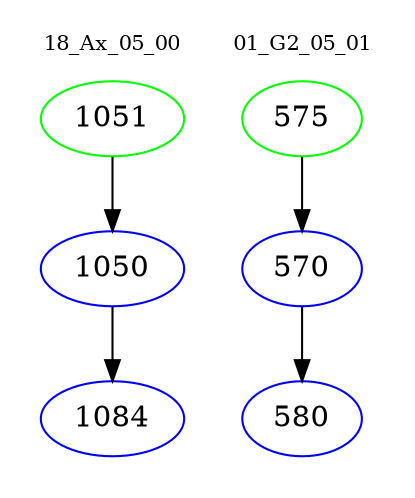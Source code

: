 digraph{
subgraph cluster_0 {
color = white
label = "18_Ax_05_00";
fontsize=10;
T0_1051 [label="1051", color="green"]
T0_1051 -> T0_1050 [color="black"]
T0_1050 [label="1050", color="blue"]
T0_1050 -> T0_1084 [color="black"]
T0_1084 [label="1084", color="blue"]
}
subgraph cluster_1 {
color = white
label = "01_G2_05_01";
fontsize=10;
T1_575 [label="575", color="green"]
T1_575 -> T1_570 [color="black"]
T1_570 [label="570", color="blue"]
T1_570 -> T1_580 [color="black"]
T1_580 [label="580", color="blue"]
}
}
